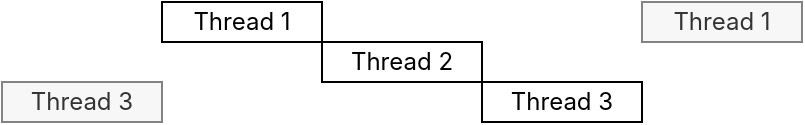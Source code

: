 <mxfile>
    <diagram id="ALHuOSqfJnOu3Q9H4BjV" name="Page-1">
        <mxGraphModel dx="1131" dy="722" grid="1" gridSize="10" guides="1" tooltips="1" connect="1" arrows="1" fold="1" page="1" pageScale="1" pageWidth="827" pageHeight="1169" math="0" shadow="0">
            <root>
                <mxCell id="0"/>
                <mxCell id="1" parent="0"/>
                <mxCell id="2" value="Thread 1" style="rounded=0;whiteSpace=wrap;html=1;fontFamily=Inter;fontSource=https%3A%2F%2Ffonts.googleapis.com%2Fcss%3Ffamily%3DInter;" vertex="1" parent="1">
                    <mxGeometry x="200" y="120" width="80" height="20" as="geometry"/>
                </mxCell>
                <mxCell id="3" value="Thread 2" style="rounded=0;whiteSpace=wrap;html=1;fontFamily=Inter;fontSource=https%3A%2F%2Ffonts.googleapis.com%2Fcss%3Ffamily%3DInter;" vertex="1" parent="1">
                    <mxGeometry x="280" y="140" width="80" height="20" as="geometry"/>
                </mxCell>
                <mxCell id="4" value="Thread 3" style="rounded=0;whiteSpace=wrap;html=1;fontFamily=Inter;fontSource=https%3A%2F%2Ffonts.googleapis.com%2Fcss%3Ffamily%3DInter;" vertex="1" parent="1">
                    <mxGeometry x="360" y="160" width="80" height="20" as="geometry"/>
                </mxCell>
                <mxCell id="5" value="Thread 1" style="rounded=0;whiteSpace=wrap;html=1;fontFamily=Inter;fontSource=https%3A%2F%2Ffonts.googleapis.com%2Fcss%3Ffamily%3DInter;fillColor=#f5f5f5;fontColor=#333333;strokeColor=#666666;opacity=80;" vertex="1" parent="1">
                    <mxGeometry x="440" y="120" width="80" height="20" as="geometry"/>
                </mxCell>
                <mxCell id="6" value="Thread 3" style="rounded=0;whiteSpace=wrap;html=1;fontFamily=Inter;fontSource=https%3A%2F%2Ffonts.googleapis.com%2Fcss%3Ffamily%3DInter;fillColor=#f5f5f5;fontColor=#333333;strokeColor=#666666;opacity=80;" vertex="1" parent="1">
                    <mxGeometry x="120" y="160" width="80" height="20" as="geometry"/>
                </mxCell>
            </root>
        </mxGraphModel>
    </diagram>
</mxfile>
